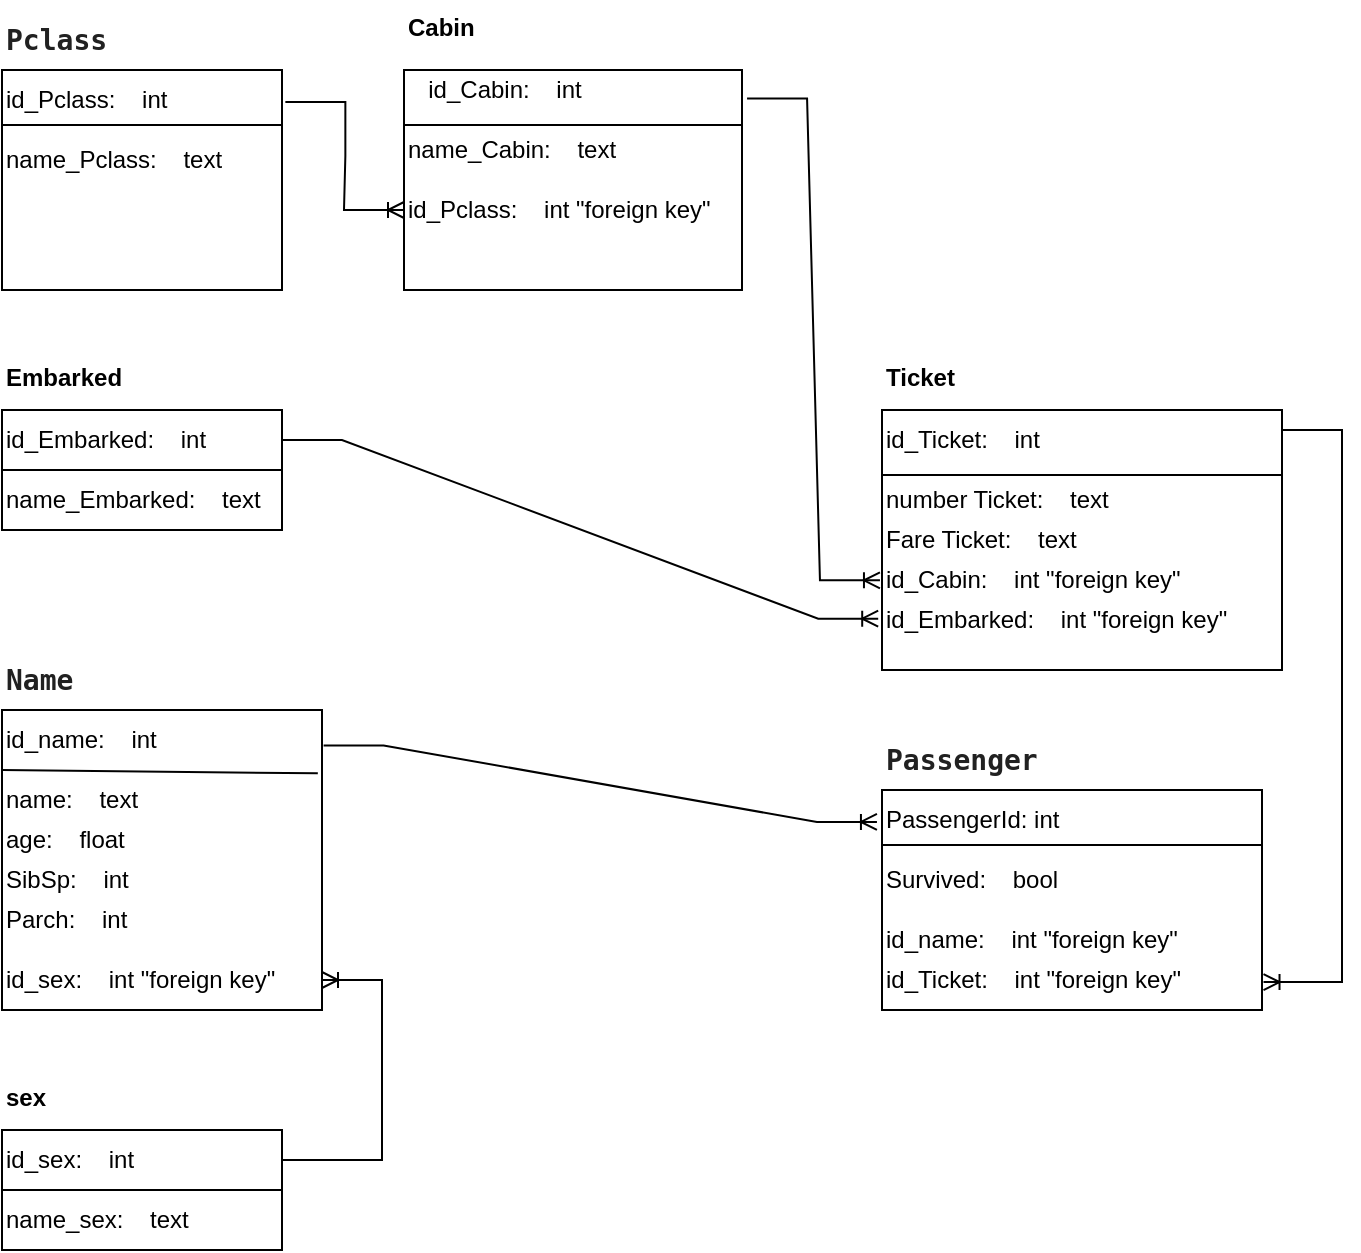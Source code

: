 <mxfile version="21.6.7" type="device">
  <diagram name="Страница — 1" id="9YvErZiBnva58vQW3OUi">
    <mxGraphModel dx="1195" dy="614" grid="1" gridSize="10" guides="1" tooltips="1" connect="1" arrows="1" fold="1" page="1" pageScale="1" pageWidth="827" pageHeight="1169" math="0" shadow="0">
      <root>
        <mxCell id="0" />
        <mxCell id="1" parent="0" />
        <mxCell id="HjVEWoM3Lkzaa9PTXGWl-1" value="" style="rounded=0;whiteSpace=wrap;html=1;align=left;" vertex="1" parent="1">
          <mxGeometry x="40" y="70" width="140" height="110" as="geometry" />
        </mxCell>
        <mxCell id="HjVEWoM3Lkzaa9PTXGWl-2" value="&lt;span style=&quot;color: rgb(33, 33, 33); font-family: monospace; font-size: 14px; font-style: normal; font-variant-ligatures: normal; font-variant-caps: normal; font-weight: 700; letter-spacing: normal; orphans: 2; text-align: right; text-indent: 0px; text-transform: none; widows: 2; word-spacing: 0px; -webkit-text-stroke-width: 0px; background-color: rgb(255, 255, 255); text-decoration-thickness: initial; text-decoration-style: initial; text-decoration-color: initial; float: none; display: inline !important;&quot;&gt;Pclass&lt;/span&gt;" style="text;whiteSpace=wrap;html=1;" vertex="1" parent="1">
          <mxGeometry x="40" y="40" width="80" height="30" as="geometry" />
        </mxCell>
        <mxCell id="HjVEWoM3Lkzaa9PTXGWl-3" value="id_Pclass:&amp;nbsp; &amp;nbsp; int" style="text;html=1;align=left;verticalAlign=middle;resizable=0;points=[];autosize=1;strokeColor=none;fillColor=none;" vertex="1" parent="1">
          <mxGeometry x="40" y="70" width="100" height="30" as="geometry" />
        </mxCell>
        <mxCell id="HjVEWoM3Lkzaa9PTXGWl-6" value="name_Pclass:&amp;nbsp; &amp;nbsp; text" style="text;html=1;align=left;verticalAlign=middle;resizable=0;points=[];autosize=1;strokeColor=none;fillColor=none;" vertex="1" parent="1">
          <mxGeometry x="40" y="100" width="130" height="30" as="geometry" />
        </mxCell>
        <mxCell id="HjVEWoM3Lkzaa9PTXGWl-7" value="" style="endArrow=none;html=1;rounded=0;exitX=0;exitY=0.25;exitDx=0;exitDy=0;entryX=1;entryY=0.25;entryDx=0;entryDy=0;align=left;" edge="1" parent="1" source="HjVEWoM3Lkzaa9PTXGWl-1" target="HjVEWoM3Lkzaa9PTXGWl-1">
          <mxGeometry width="50" height="50" relative="1" as="geometry">
            <mxPoint x="390" y="410" as="sourcePoint" />
            <mxPoint x="440" y="360" as="targetPoint" />
          </mxGeometry>
        </mxCell>
        <mxCell id="HjVEWoM3Lkzaa9PTXGWl-8" value="" style="rounded=0;whiteSpace=wrap;html=1;align=left;" vertex="1" parent="1">
          <mxGeometry x="241" y="70" width="169" height="110" as="geometry" />
        </mxCell>
        <mxCell id="HjVEWoM3Lkzaa9PTXGWl-9" value="&lt;b&gt;Cabin&lt;/b&gt;" style="text;whiteSpace=wrap;html=1;" vertex="1" parent="1">
          <mxGeometry x="241" y="35" width="80" height="30" as="geometry" />
        </mxCell>
        <mxCell id="HjVEWoM3Lkzaa9PTXGWl-10" value="id_Cabin:&amp;nbsp; &amp;nbsp; int" style="text;html=1;align=center;verticalAlign=middle;resizable=0;points=[];autosize=1;strokeColor=none;fillColor=none;" vertex="1" parent="1">
          <mxGeometry x="241" y="65" width="100" height="30" as="geometry" />
        </mxCell>
        <mxCell id="HjVEWoM3Lkzaa9PTXGWl-11" value="name_Cabin:&amp;nbsp; &amp;nbsp; text" style="text;html=1;align=left;verticalAlign=middle;resizable=0;points=[];autosize=1;strokeColor=none;fillColor=none;" vertex="1" parent="1">
          <mxGeometry x="241" y="95" width="130" height="30" as="geometry" />
        </mxCell>
        <mxCell id="HjVEWoM3Lkzaa9PTXGWl-12" value="" style="endArrow=none;html=1;rounded=0;exitX=0;exitY=0.25;exitDx=0;exitDy=0;entryX=1;entryY=0.25;entryDx=0;entryDy=0;align=left;" edge="1" parent="1" source="HjVEWoM3Lkzaa9PTXGWl-8" target="HjVEWoM3Lkzaa9PTXGWl-8">
          <mxGeometry width="50" height="50" relative="1" as="geometry">
            <mxPoint x="591" y="405" as="sourcePoint" />
            <mxPoint x="641" y="355" as="targetPoint" />
          </mxGeometry>
        </mxCell>
        <mxCell id="HjVEWoM3Lkzaa9PTXGWl-14" value="id_Pclass:&amp;nbsp; &amp;nbsp; int &quot;foreign key&quot;" style="text;html=1;align=left;verticalAlign=middle;resizable=0;points=[];autosize=1;strokeColor=none;fillColor=none;" vertex="1" parent="1">
          <mxGeometry x="241" y="125" width="170" height="30" as="geometry" />
        </mxCell>
        <mxCell id="HjVEWoM3Lkzaa9PTXGWl-16" value="" style="rounded=0;whiteSpace=wrap;html=1;align=left;" vertex="1" parent="1">
          <mxGeometry x="480" y="240" width="200" height="130" as="geometry" />
        </mxCell>
        <mxCell id="HjVEWoM3Lkzaa9PTXGWl-17" value="&lt;b&gt;Ticket&lt;/b&gt;" style="text;whiteSpace=wrap;html=1;" vertex="1" parent="1">
          <mxGeometry x="480" y="210" width="80" height="30" as="geometry" />
        </mxCell>
        <mxCell id="HjVEWoM3Lkzaa9PTXGWl-18" value="id_Ticket:&amp;nbsp; &amp;nbsp; int" style="text;html=1;align=left;verticalAlign=middle;resizable=0;points=[];autosize=1;strokeColor=none;fillColor=none;" vertex="1" parent="1">
          <mxGeometry x="480" y="240" width="100" height="30" as="geometry" />
        </mxCell>
        <mxCell id="HjVEWoM3Lkzaa9PTXGWl-19" value="number Ticket:&amp;nbsp; &amp;nbsp; text" style="text;html=1;align=left;verticalAlign=middle;resizable=0;points=[];autosize=1;strokeColor=none;fillColor=none;" vertex="1" parent="1">
          <mxGeometry x="480" y="270" width="130" height="30" as="geometry" />
        </mxCell>
        <mxCell id="HjVEWoM3Lkzaa9PTXGWl-20" value="" style="endArrow=none;html=1;rounded=0;exitX=0;exitY=0.25;exitDx=0;exitDy=0;entryX=1;entryY=0.25;entryDx=0;entryDy=0;align=left;" edge="1" parent="1" source="HjVEWoM3Lkzaa9PTXGWl-16" target="HjVEWoM3Lkzaa9PTXGWl-16">
          <mxGeometry width="50" height="50" relative="1" as="geometry">
            <mxPoint x="830" y="580" as="sourcePoint" />
            <mxPoint x="880" y="530" as="targetPoint" />
          </mxGeometry>
        </mxCell>
        <mxCell id="HjVEWoM3Lkzaa9PTXGWl-21" value="id_&lt;span style=&quot;border-color: var(--border-color);&quot;&gt;Cabin&lt;/span&gt;:&amp;nbsp; &amp;nbsp; int &quot;foreign key&quot;" style="text;html=1;align=left;verticalAlign=middle;resizable=0;points=[];autosize=1;strokeColor=none;fillColor=none;" vertex="1" parent="1">
          <mxGeometry x="480" y="310" width="170" height="30" as="geometry" />
        </mxCell>
        <mxCell id="HjVEWoM3Lkzaa9PTXGWl-22" value="Fare Ticket:&amp;nbsp; &amp;nbsp; text" style="text;html=1;align=left;verticalAlign=middle;resizable=0;points=[];autosize=1;strokeColor=none;fillColor=none;" vertex="1" parent="1">
          <mxGeometry x="480" y="290" width="120" height="30" as="geometry" />
        </mxCell>
        <mxCell id="HjVEWoM3Lkzaa9PTXGWl-45" value="" style="edgeStyle=entityRelationEdgeStyle;fontSize=12;html=1;endArrow=ERoneToMany;rounded=0;exitX=1.012;exitY=0.145;exitDx=0;exitDy=0;exitPerimeter=0;" edge="1" parent="1" source="HjVEWoM3Lkzaa9PTXGWl-1" target="HjVEWoM3Lkzaa9PTXGWl-14">
          <mxGeometry width="100" height="100" relative="1" as="geometry">
            <mxPoint x="370" y="340" as="sourcePoint" />
            <mxPoint x="470" y="240" as="targetPoint" />
          </mxGeometry>
        </mxCell>
        <mxCell id="HjVEWoM3Lkzaa9PTXGWl-46" value="id_Embarked:&amp;nbsp; &amp;nbsp; int &quot;foreign key&quot;" style="text;html=1;align=left;verticalAlign=middle;resizable=0;points=[];autosize=1;strokeColor=none;fillColor=none;" vertex="1" parent="1">
          <mxGeometry x="480" y="330" width="190" height="30" as="geometry" />
        </mxCell>
        <mxCell id="HjVEWoM3Lkzaa9PTXGWl-47" value="" style="rounded=0;whiteSpace=wrap;html=1;align=left;" vertex="1" parent="1">
          <mxGeometry x="40" y="240" width="140" height="60" as="geometry" />
        </mxCell>
        <mxCell id="HjVEWoM3Lkzaa9PTXGWl-48" value="&lt;b&gt;Embarked&lt;/b&gt;" style="text;whiteSpace=wrap;html=1;" vertex="1" parent="1">
          <mxGeometry x="40" y="210" width="80" height="30" as="geometry" />
        </mxCell>
        <mxCell id="HjVEWoM3Lkzaa9PTXGWl-49" value="id_Embarked:&amp;nbsp; &amp;nbsp; int" style="text;html=1;align=left;verticalAlign=middle;resizable=0;points=[];autosize=1;strokeColor=none;fillColor=none;" vertex="1" parent="1">
          <mxGeometry x="40" y="240" width="120" height="30" as="geometry" />
        </mxCell>
        <mxCell id="HjVEWoM3Lkzaa9PTXGWl-50" value="name_Embarked:&amp;nbsp; &amp;nbsp; text" style="text;html=1;align=left;verticalAlign=middle;resizable=0;points=[];autosize=1;strokeColor=none;fillColor=none;" vertex="1" parent="1">
          <mxGeometry x="40" y="270" width="150" height="30" as="geometry" />
        </mxCell>
        <mxCell id="HjVEWoM3Lkzaa9PTXGWl-51" value="" style="endArrow=none;html=1;rounded=0;exitX=0;exitY=0.25;exitDx=0;exitDy=0;entryX=1;entryY=0.25;entryDx=0;entryDy=0;align=left;" edge="1" parent="1">
          <mxGeometry width="50" height="50" relative="1" as="geometry">
            <mxPoint x="40" y="270" as="sourcePoint" />
            <mxPoint x="180" y="270" as="targetPoint" />
          </mxGeometry>
        </mxCell>
        <mxCell id="HjVEWoM3Lkzaa9PTXGWl-52" value="" style="edgeStyle=entityRelationEdgeStyle;fontSize=12;html=1;endArrow=ERoneToMany;rounded=0;exitX=1;exitY=0.25;exitDx=0;exitDy=0;entryX=-0.01;entryY=0.478;entryDx=0;entryDy=0;entryPerimeter=0;" edge="1" parent="1" source="HjVEWoM3Lkzaa9PTXGWl-47" target="HjVEWoM3Lkzaa9PTXGWl-46">
          <mxGeometry width="100" height="100" relative="1" as="geometry">
            <mxPoint x="370" y="340" as="sourcePoint" />
            <mxPoint x="470" y="240" as="targetPoint" />
          </mxGeometry>
        </mxCell>
        <mxCell id="HjVEWoM3Lkzaa9PTXGWl-53" value="" style="edgeStyle=entityRelationEdgeStyle;fontSize=12;html=1;endArrow=ERoneToMany;rounded=0;exitX=1.015;exitY=0.13;exitDx=0;exitDy=0;exitPerimeter=0;entryX=-0.006;entryY=0.506;entryDx=0;entryDy=0;entryPerimeter=0;" edge="1" parent="1" source="HjVEWoM3Lkzaa9PTXGWl-8" target="HjVEWoM3Lkzaa9PTXGWl-21">
          <mxGeometry width="100" height="100" relative="1" as="geometry">
            <mxPoint x="370" y="340" as="sourcePoint" />
            <mxPoint x="470" y="240" as="targetPoint" />
          </mxGeometry>
        </mxCell>
        <mxCell id="HjVEWoM3Lkzaa9PTXGWl-55" value="" style="rounded=0;whiteSpace=wrap;html=1;align=left;" vertex="1" parent="1">
          <mxGeometry x="480" y="430" width="190" height="110" as="geometry" />
        </mxCell>
        <mxCell id="HjVEWoM3Lkzaa9PTXGWl-57" value="PassengerId: int" style="text;html=1;align=left;verticalAlign=middle;resizable=0;points=[];autosize=1;strokeColor=none;fillColor=none;" vertex="1" parent="1">
          <mxGeometry x="480" y="430" width="110" height="30" as="geometry" />
        </mxCell>
        <mxCell id="HjVEWoM3Lkzaa9PTXGWl-58" value="Survived:&amp;nbsp; &amp;nbsp; bool" style="text;html=1;align=left;verticalAlign=middle;resizable=0;points=[];autosize=1;strokeColor=none;fillColor=none;" vertex="1" parent="1">
          <mxGeometry x="480" y="460" width="110" height="30" as="geometry" />
        </mxCell>
        <mxCell id="HjVEWoM3Lkzaa9PTXGWl-59" value="" style="endArrow=none;html=1;rounded=0;exitX=0;exitY=0.25;exitDx=0;exitDy=0;entryX=1;entryY=0.25;entryDx=0;entryDy=0;align=left;" edge="1" parent="1" source="HjVEWoM3Lkzaa9PTXGWl-55" target="HjVEWoM3Lkzaa9PTXGWl-55">
          <mxGeometry width="50" height="50" relative="1" as="geometry">
            <mxPoint x="830" y="770" as="sourcePoint" />
            <mxPoint x="880" y="720" as="targetPoint" />
          </mxGeometry>
        </mxCell>
        <mxCell id="HjVEWoM3Lkzaa9PTXGWl-60" value="id_name:&amp;nbsp; &amp;nbsp; int &quot;foreign key&quot;" style="text;html=1;align=left;verticalAlign=middle;resizable=0;points=[];autosize=1;strokeColor=none;fillColor=none;" vertex="1" parent="1">
          <mxGeometry x="480" y="490" width="170" height="30" as="geometry" />
        </mxCell>
        <mxCell id="HjVEWoM3Lkzaa9PTXGWl-62" value="id_Ticket:&amp;nbsp; &amp;nbsp; int &quot;foreign key&quot;" style="text;html=1;align=left;verticalAlign=middle;resizable=0;points=[];autosize=1;strokeColor=none;fillColor=none;" vertex="1" parent="1">
          <mxGeometry x="480" y="510" width="170" height="30" as="geometry" />
        </mxCell>
        <mxCell id="HjVEWoM3Lkzaa9PTXGWl-63" value="" style="rounded=0;whiteSpace=wrap;html=1;align=left;" vertex="1" parent="1">
          <mxGeometry x="40" y="600" width="140" height="60" as="geometry" />
        </mxCell>
        <mxCell id="HjVEWoM3Lkzaa9PTXGWl-64" value="&lt;b&gt;sex&lt;/b&gt;" style="text;whiteSpace=wrap;html=1;" vertex="1" parent="1">
          <mxGeometry x="40" y="570" width="80" height="30" as="geometry" />
        </mxCell>
        <mxCell id="HjVEWoM3Lkzaa9PTXGWl-65" value="id_sex:&amp;nbsp; &amp;nbsp; int" style="text;html=1;align=left;verticalAlign=middle;resizable=0;points=[];autosize=1;strokeColor=none;fillColor=none;" vertex="1" parent="1">
          <mxGeometry x="40" y="600" width="90" height="30" as="geometry" />
        </mxCell>
        <mxCell id="HjVEWoM3Lkzaa9PTXGWl-66" value="name_sex:&amp;nbsp; &amp;nbsp; text" style="text;html=1;align=left;verticalAlign=middle;resizable=0;points=[];autosize=1;strokeColor=none;fillColor=none;" vertex="1" parent="1">
          <mxGeometry x="40" y="630" width="110" height="30" as="geometry" />
        </mxCell>
        <mxCell id="HjVEWoM3Lkzaa9PTXGWl-67" value="" style="endArrow=none;html=1;rounded=0;exitX=0;exitY=0.25;exitDx=0;exitDy=0;entryX=1;entryY=0.25;entryDx=0;entryDy=0;align=left;" edge="1" parent="1">
          <mxGeometry width="50" height="50" relative="1" as="geometry">
            <mxPoint x="40" y="630" as="sourcePoint" />
            <mxPoint x="180" y="630" as="targetPoint" />
          </mxGeometry>
        </mxCell>
        <mxCell id="HjVEWoM3Lkzaa9PTXGWl-68" value="" style="rounded=0;whiteSpace=wrap;html=1;align=left;" vertex="1" parent="1">
          <mxGeometry x="40" y="390" width="160" height="150" as="geometry" />
        </mxCell>
        <mxCell id="HjVEWoM3Lkzaa9PTXGWl-69" value="id_name:&amp;nbsp; &amp;nbsp; int" style="text;html=1;align=left;verticalAlign=middle;resizable=0;points=[];autosize=1;strokeColor=none;fillColor=none;" vertex="1" parent="1">
          <mxGeometry x="40" y="390" width="100" height="30" as="geometry" />
        </mxCell>
        <mxCell id="HjVEWoM3Lkzaa9PTXGWl-70" value="name:&amp;nbsp; &amp;nbsp; text" style="text;html=1;align=left;verticalAlign=middle;resizable=0;points=[];autosize=1;strokeColor=none;fillColor=none;" vertex="1" parent="1">
          <mxGeometry x="40" y="420" width="90" height="30" as="geometry" />
        </mxCell>
        <mxCell id="HjVEWoM3Lkzaa9PTXGWl-71" value="" style="endArrow=none;html=1;rounded=0;exitX=0;exitY=0.25;exitDx=0;exitDy=0;entryX=0.987;entryY=0.211;entryDx=0;entryDy=0;align=left;entryPerimeter=0;" edge="1" parent="1" target="HjVEWoM3Lkzaa9PTXGWl-68">
          <mxGeometry width="50" height="50" relative="1" as="geometry">
            <mxPoint x="40" y="420" as="sourcePoint" />
            <mxPoint x="180" y="420" as="targetPoint" />
          </mxGeometry>
        </mxCell>
        <mxCell id="HjVEWoM3Lkzaa9PTXGWl-72" value="&lt;span style=&quot;color: rgb(33, 33, 33); font-family: monospace; font-size: 14px; font-style: normal; font-variant-ligatures: normal; font-variant-caps: normal; font-weight: 700; letter-spacing: normal; orphans: 2; text-align: right; text-indent: 0px; text-transform: none; widows: 2; word-spacing: 0px; -webkit-text-stroke-width: 0px; background-color: rgb(255, 255, 255); text-decoration-thickness: initial; text-decoration-style: initial; text-decoration-color: initial; float: none; display: inline !important;&quot;&gt;Name&lt;/span&gt;" style="text;whiteSpace=wrap;html=1;" vertex="1" parent="1">
          <mxGeometry x="40" y="360" width="60" height="30" as="geometry" />
        </mxCell>
        <mxCell id="HjVEWoM3Lkzaa9PTXGWl-73" value="age:&amp;nbsp; &amp;nbsp; float" style="text;html=1;align=left;verticalAlign=middle;resizable=0;points=[];autosize=1;strokeColor=none;fillColor=none;" vertex="1" parent="1">
          <mxGeometry x="40" y="440" width="80" height="30" as="geometry" />
        </mxCell>
        <mxCell id="HjVEWoM3Lkzaa9PTXGWl-74" value="SibSp:&amp;nbsp; &amp;nbsp; int" style="text;html=1;align=left;verticalAlign=middle;resizable=0;points=[];autosize=1;strokeColor=none;fillColor=none;" vertex="1" parent="1">
          <mxGeometry x="40" y="460" width="80" height="30" as="geometry" />
        </mxCell>
        <mxCell id="HjVEWoM3Lkzaa9PTXGWl-75" value="Parch:&amp;nbsp; &amp;nbsp; int" style="text;html=1;align=left;verticalAlign=middle;resizable=0;points=[];autosize=1;strokeColor=none;fillColor=none;" vertex="1" parent="1">
          <mxGeometry x="40" y="480" width="80" height="30" as="geometry" />
        </mxCell>
        <mxCell id="HjVEWoM3Lkzaa9PTXGWl-76" value="id_sex:&amp;nbsp; &amp;nbsp; int &quot;foreign key&quot;" style="text;html=1;align=left;verticalAlign=middle;resizable=0;points=[];autosize=1;strokeColor=none;fillColor=none;" vertex="1" parent="1">
          <mxGeometry x="40" y="510" width="160" height="30" as="geometry" />
        </mxCell>
        <mxCell id="HjVEWoM3Lkzaa9PTXGWl-78" value="" style="edgeStyle=entityRelationEdgeStyle;fontSize=12;html=1;endArrow=ERoneToMany;rounded=0;exitX=1;exitY=0.25;exitDx=0;exitDy=0;" edge="1" parent="1" source="HjVEWoM3Lkzaa9PTXGWl-63" target="HjVEWoM3Lkzaa9PTXGWl-76">
          <mxGeometry width="100" height="100" relative="1" as="geometry">
            <mxPoint x="420" y="420" as="sourcePoint" />
            <mxPoint x="520" y="320" as="targetPoint" />
          </mxGeometry>
        </mxCell>
        <mxCell id="HjVEWoM3Lkzaa9PTXGWl-81" value="" style="edgeStyle=entityRelationEdgeStyle;fontSize=12;html=1;endArrow=ERoneToMany;rounded=0;entryX=1.004;entryY=0.873;entryDx=0;entryDy=0;entryPerimeter=0;" edge="1" parent="1" target="HjVEWoM3Lkzaa9PTXGWl-55">
          <mxGeometry width="100" height="100" relative="1" as="geometry">
            <mxPoint x="680" y="250" as="sourcePoint" />
            <mxPoint x="712.76" y="520.2" as="targetPoint" />
            <Array as="points">
              <mxPoint x="690" y="260" />
              <mxPoint x="839.53" y="330" />
            </Array>
          </mxGeometry>
        </mxCell>
        <mxCell id="HjVEWoM3Lkzaa9PTXGWl-84" value="" style="edgeStyle=entityRelationEdgeStyle;fontSize=12;html=1;endArrow=ERoneToMany;rounded=0;exitX=1.005;exitY=0.118;exitDx=0;exitDy=0;exitPerimeter=0;entryX=-0.023;entryY=0.533;entryDx=0;entryDy=0;entryPerimeter=0;" edge="1" parent="1" source="HjVEWoM3Lkzaa9PTXGWl-68" target="HjVEWoM3Lkzaa9PTXGWl-57">
          <mxGeometry width="100" height="100" relative="1" as="geometry">
            <mxPoint x="460" y="470" as="sourcePoint" />
            <mxPoint x="560" y="370" as="targetPoint" />
          </mxGeometry>
        </mxCell>
        <mxCell id="HjVEWoM3Lkzaa9PTXGWl-85" value="&lt;span style=&quot;color: rgb(33, 33, 33); font-family: monospace; font-size: 14px; font-style: normal; font-variant-ligatures: normal; font-variant-caps: normal; font-weight: 700; letter-spacing: normal; orphans: 2; text-align: right; text-indent: 0px; text-transform: none; widows: 2; word-spacing: 0px; -webkit-text-stroke-width: 0px; background-color: rgb(255, 255, 255); text-decoration-thickness: initial; text-decoration-style: initial; text-decoration-color: initial; float: none; display: inline !important;&quot;&gt;Passenger&lt;/span&gt;" style="text;whiteSpace=wrap;html=1;" vertex="1" parent="1">
          <mxGeometry x="480" y="400" width="100" height="40" as="geometry" />
        </mxCell>
      </root>
    </mxGraphModel>
  </diagram>
</mxfile>
